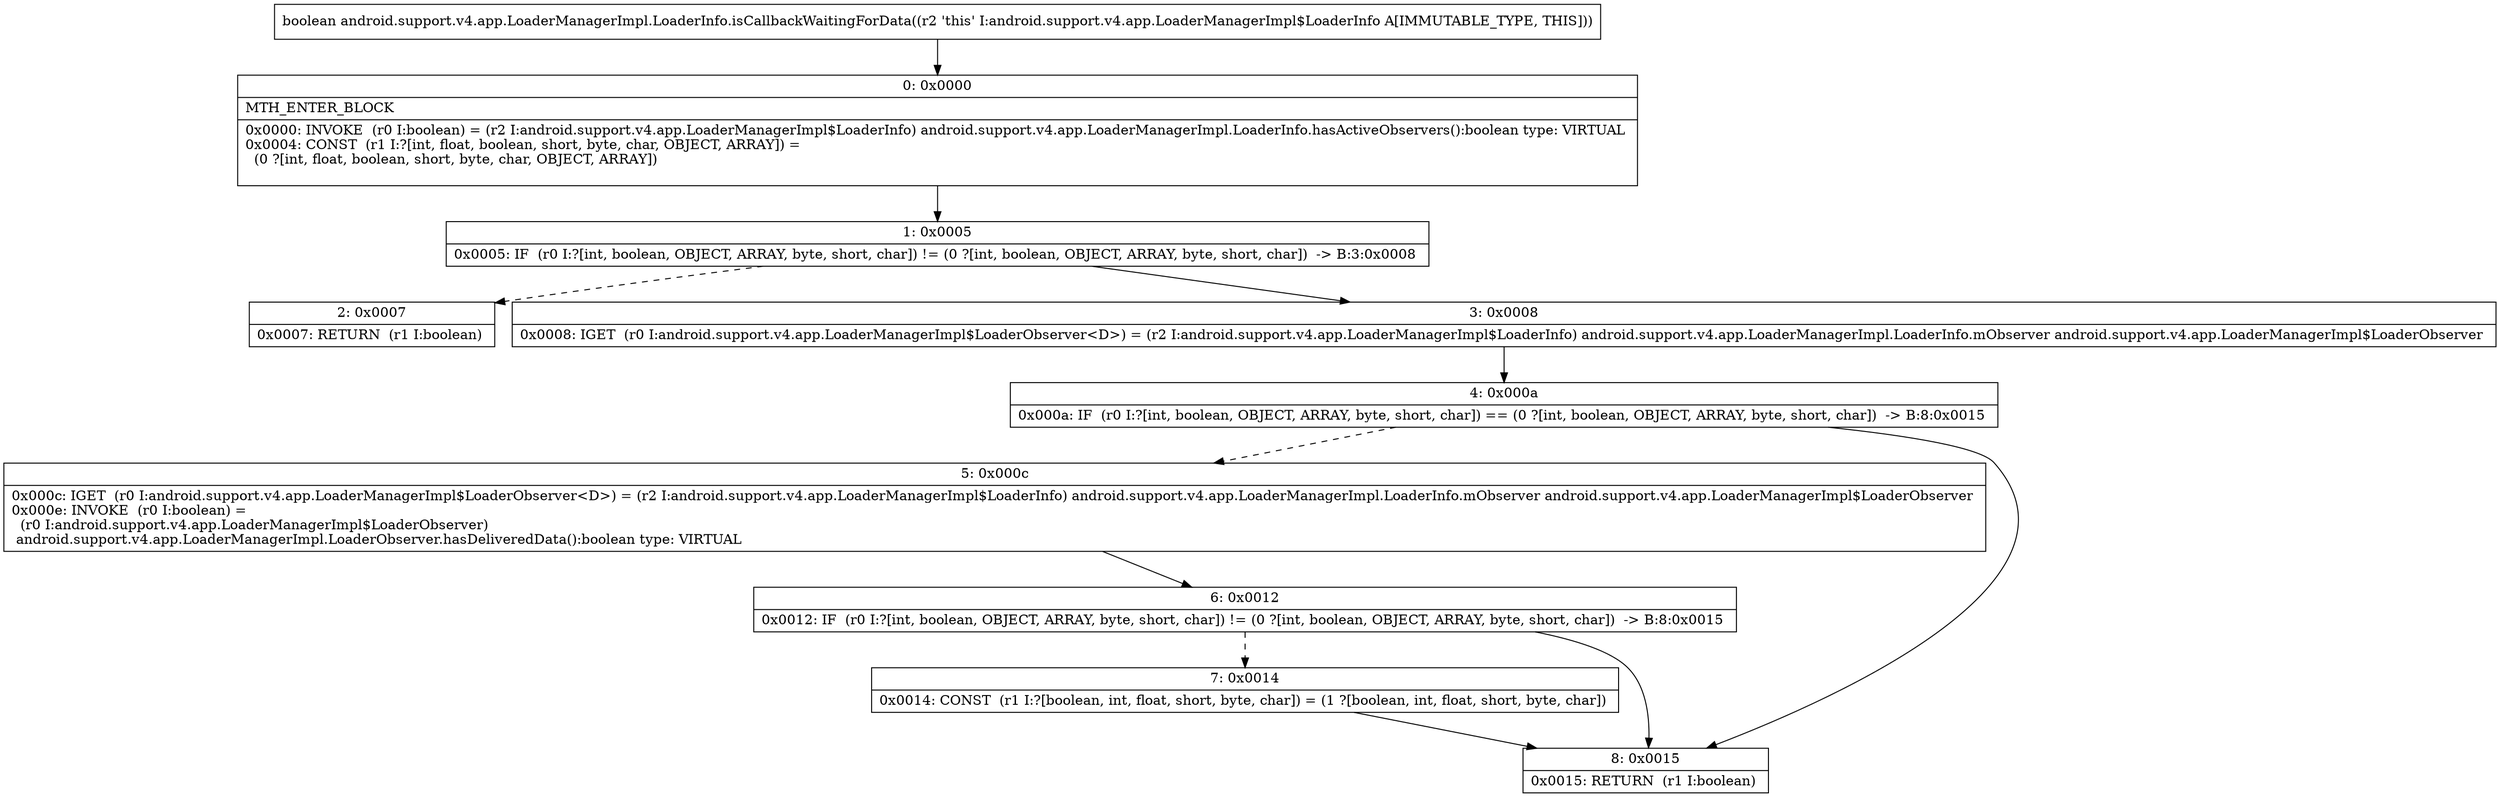 digraph "CFG forandroid.support.v4.app.LoaderManagerImpl.LoaderInfo.isCallbackWaitingForData()Z" {
Node_0 [shape=record,label="{0\:\ 0x0000|MTH_ENTER_BLOCK\l|0x0000: INVOKE  (r0 I:boolean) = (r2 I:android.support.v4.app.LoaderManagerImpl$LoaderInfo) android.support.v4.app.LoaderManagerImpl.LoaderInfo.hasActiveObservers():boolean type: VIRTUAL \l0x0004: CONST  (r1 I:?[int, float, boolean, short, byte, char, OBJECT, ARRAY]) = \l  (0 ?[int, float, boolean, short, byte, char, OBJECT, ARRAY])\l \l}"];
Node_1 [shape=record,label="{1\:\ 0x0005|0x0005: IF  (r0 I:?[int, boolean, OBJECT, ARRAY, byte, short, char]) != (0 ?[int, boolean, OBJECT, ARRAY, byte, short, char])  \-\> B:3:0x0008 \l}"];
Node_2 [shape=record,label="{2\:\ 0x0007|0x0007: RETURN  (r1 I:boolean) \l}"];
Node_3 [shape=record,label="{3\:\ 0x0008|0x0008: IGET  (r0 I:android.support.v4.app.LoaderManagerImpl$LoaderObserver\<D\>) = (r2 I:android.support.v4.app.LoaderManagerImpl$LoaderInfo) android.support.v4.app.LoaderManagerImpl.LoaderInfo.mObserver android.support.v4.app.LoaderManagerImpl$LoaderObserver \l}"];
Node_4 [shape=record,label="{4\:\ 0x000a|0x000a: IF  (r0 I:?[int, boolean, OBJECT, ARRAY, byte, short, char]) == (0 ?[int, boolean, OBJECT, ARRAY, byte, short, char])  \-\> B:8:0x0015 \l}"];
Node_5 [shape=record,label="{5\:\ 0x000c|0x000c: IGET  (r0 I:android.support.v4.app.LoaderManagerImpl$LoaderObserver\<D\>) = (r2 I:android.support.v4.app.LoaderManagerImpl$LoaderInfo) android.support.v4.app.LoaderManagerImpl.LoaderInfo.mObserver android.support.v4.app.LoaderManagerImpl$LoaderObserver \l0x000e: INVOKE  (r0 I:boolean) = \l  (r0 I:android.support.v4.app.LoaderManagerImpl$LoaderObserver)\l android.support.v4.app.LoaderManagerImpl.LoaderObserver.hasDeliveredData():boolean type: VIRTUAL \l}"];
Node_6 [shape=record,label="{6\:\ 0x0012|0x0012: IF  (r0 I:?[int, boolean, OBJECT, ARRAY, byte, short, char]) != (0 ?[int, boolean, OBJECT, ARRAY, byte, short, char])  \-\> B:8:0x0015 \l}"];
Node_7 [shape=record,label="{7\:\ 0x0014|0x0014: CONST  (r1 I:?[boolean, int, float, short, byte, char]) = (1 ?[boolean, int, float, short, byte, char]) \l}"];
Node_8 [shape=record,label="{8\:\ 0x0015|0x0015: RETURN  (r1 I:boolean) \l}"];
MethodNode[shape=record,label="{boolean android.support.v4.app.LoaderManagerImpl.LoaderInfo.isCallbackWaitingForData((r2 'this' I:android.support.v4.app.LoaderManagerImpl$LoaderInfo A[IMMUTABLE_TYPE, THIS])) }"];
MethodNode -> Node_0;
Node_0 -> Node_1;
Node_1 -> Node_2[style=dashed];
Node_1 -> Node_3;
Node_3 -> Node_4;
Node_4 -> Node_5[style=dashed];
Node_4 -> Node_8;
Node_5 -> Node_6;
Node_6 -> Node_7[style=dashed];
Node_6 -> Node_8;
Node_7 -> Node_8;
}


